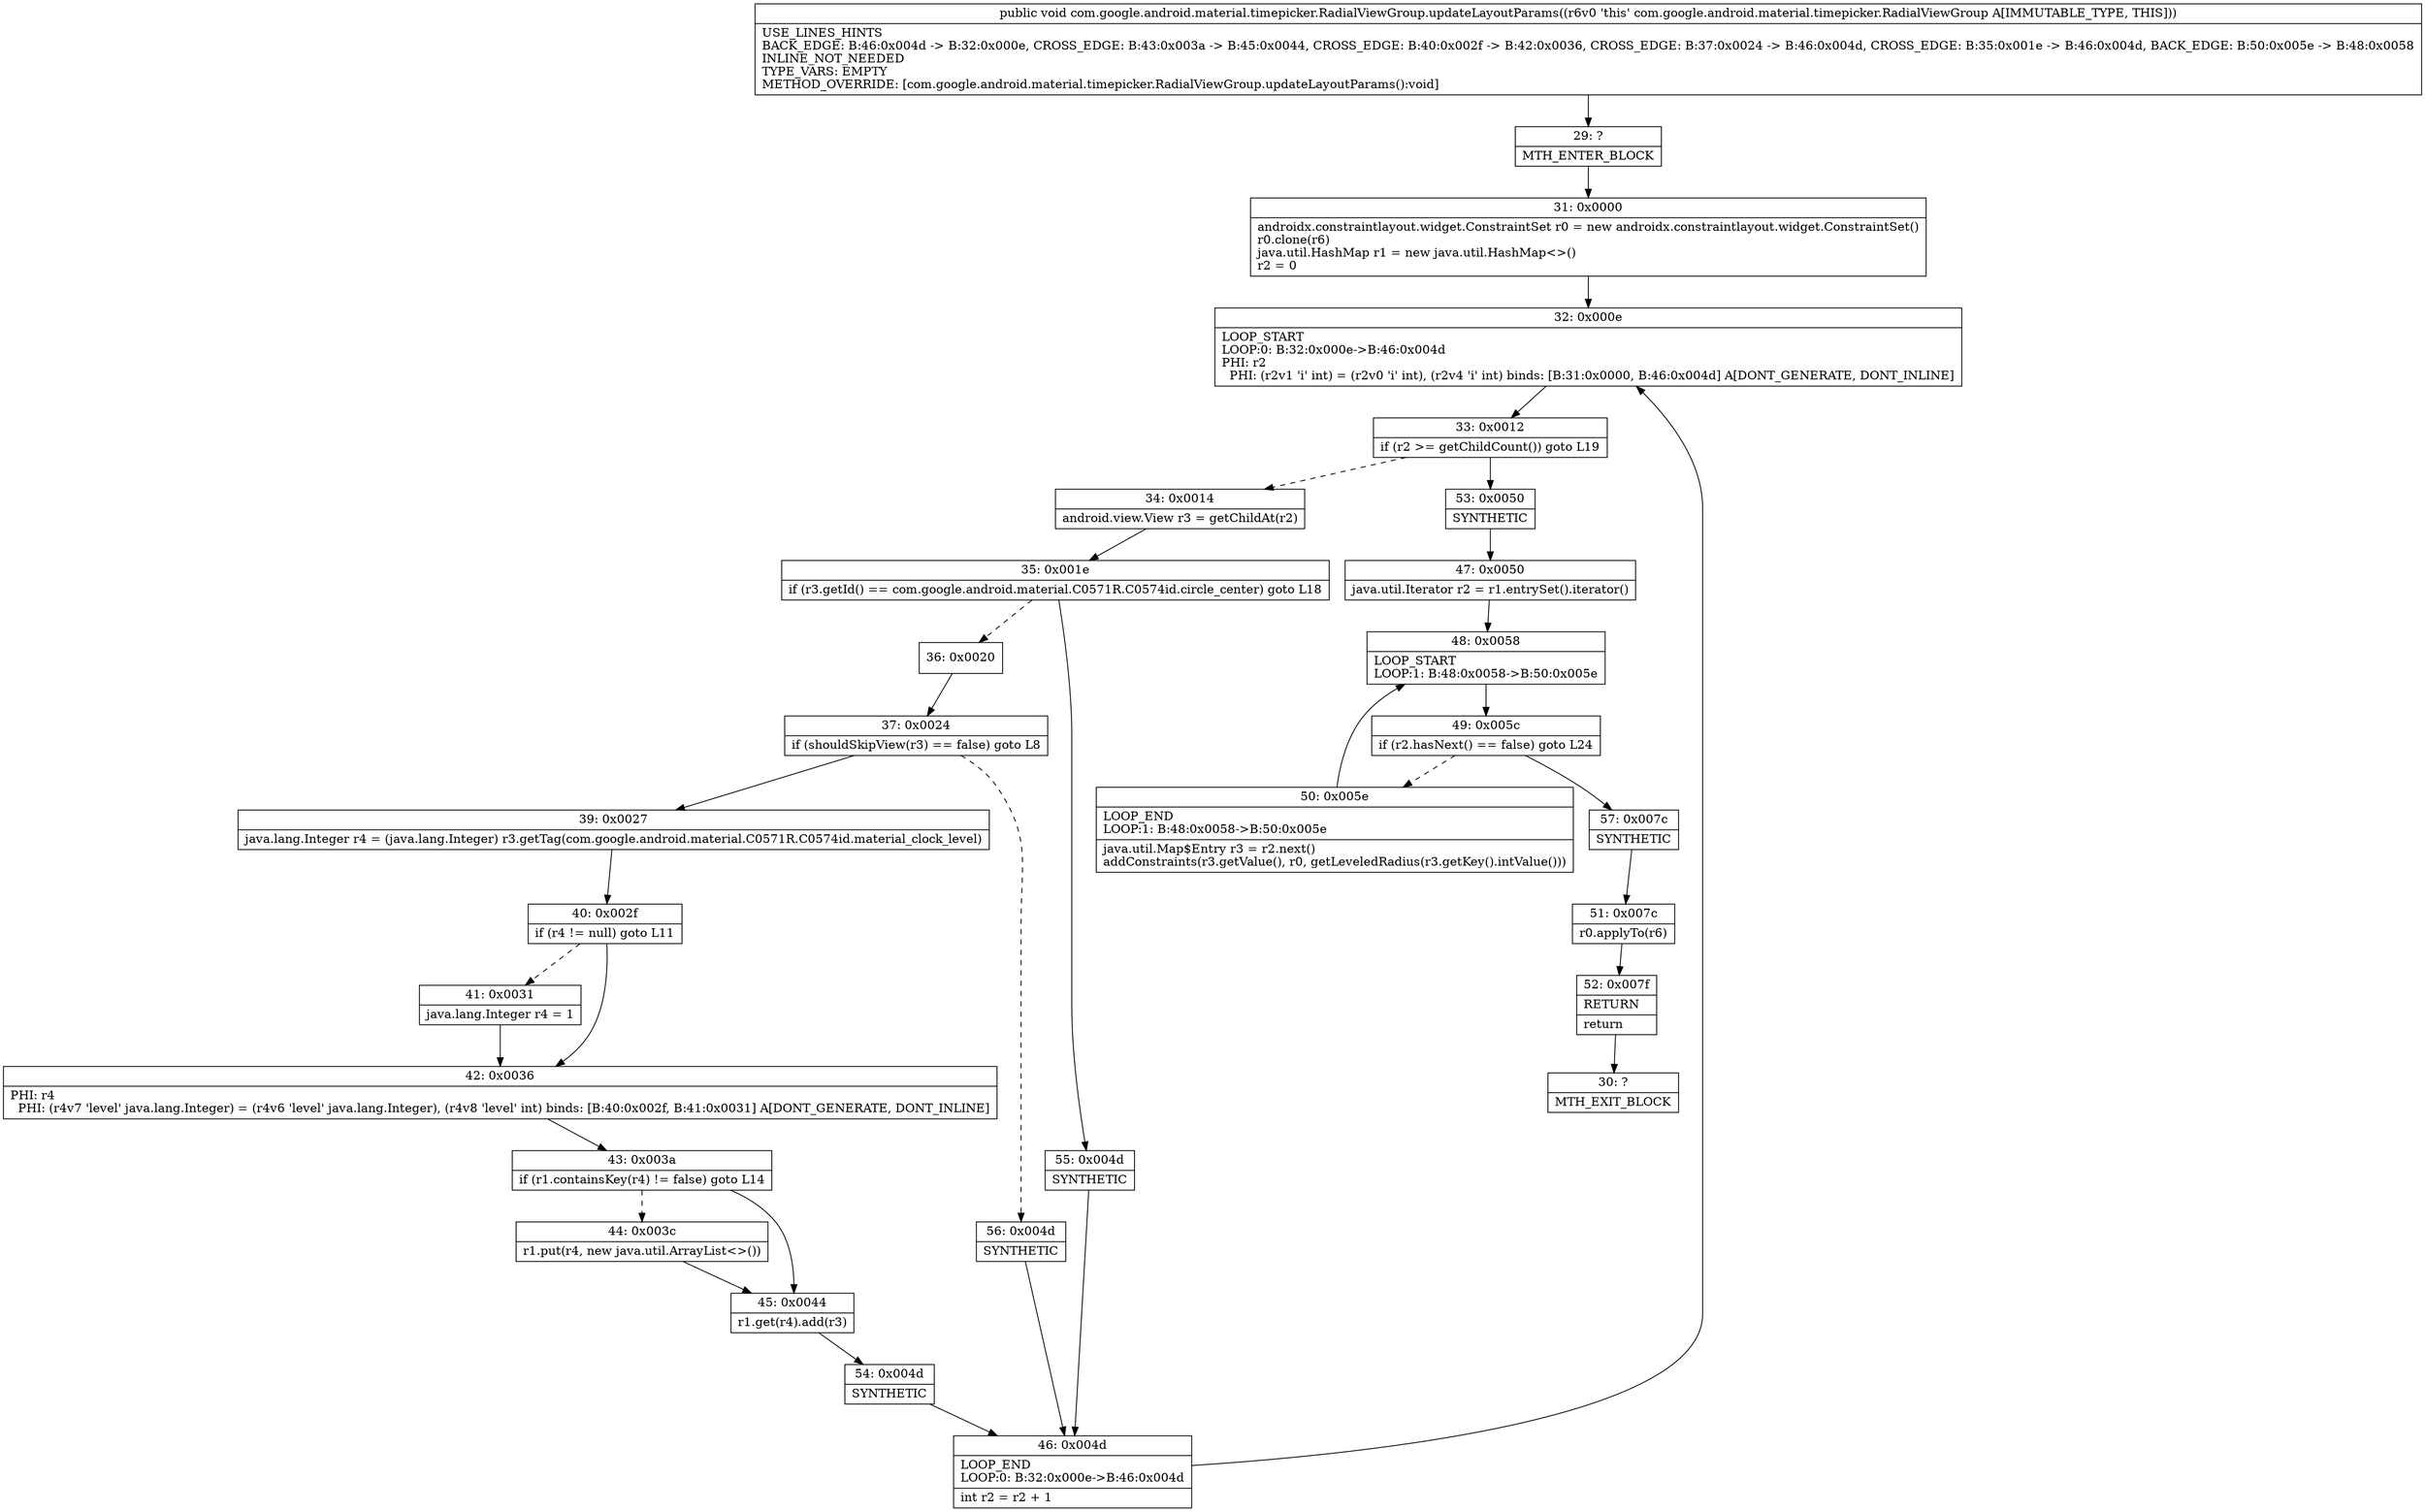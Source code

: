 digraph "CFG forcom.google.android.material.timepicker.RadialViewGroup.updateLayoutParams()V" {
Node_29 [shape=record,label="{29\:\ ?|MTH_ENTER_BLOCK\l}"];
Node_31 [shape=record,label="{31\:\ 0x0000|androidx.constraintlayout.widget.ConstraintSet r0 = new androidx.constraintlayout.widget.ConstraintSet()\lr0.clone(r6)\ljava.util.HashMap r1 = new java.util.HashMap\<\>()\lr2 = 0\l}"];
Node_32 [shape=record,label="{32\:\ 0x000e|LOOP_START\lLOOP:0: B:32:0x000e\-\>B:46:0x004d\lPHI: r2 \l  PHI: (r2v1 'i' int) = (r2v0 'i' int), (r2v4 'i' int) binds: [B:31:0x0000, B:46:0x004d] A[DONT_GENERATE, DONT_INLINE]\l}"];
Node_33 [shape=record,label="{33\:\ 0x0012|if (r2 \>= getChildCount()) goto L19\l}"];
Node_34 [shape=record,label="{34\:\ 0x0014|android.view.View r3 = getChildAt(r2)\l}"];
Node_35 [shape=record,label="{35\:\ 0x001e|if (r3.getId() == com.google.android.material.C0571R.C0574id.circle_center) goto L18\l}"];
Node_36 [shape=record,label="{36\:\ 0x0020}"];
Node_37 [shape=record,label="{37\:\ 0x0024|if (shouldSkipView(r3) == false) goto L8\l}"];
Node_39 [shape=record,label="{39\:\ 0x0027|java.lang.Integer r4 = (java.lang.Integer) r3.getTag(com.google.android.material.C0571R.C0574id.material_clock_level)\l}"];
Node_40 [shape=record,label="{40\:\ 0x002f|if (r4 != null) goto L11\l}"];
Node_41 [shape=record,label="{41\:\ 0x0031|java.lang.Integer r4 = 1\l}"];
Node_42 [shape=record,label="{42\:\ 0x0036|PHI: r4 \l  PHI: (r4v7 'level' java.lang.Integer) = (r4v6 'level' java.lang.Integer), (r4v8 'level' int) binds: [B:40:0x002f, B:41:0x0031] A[DONT_GENERATE, DONT_INLINE]\l}"];
Node_43 [shape=record,label="{43\:\ 0x003a|if (r1.containsKey(r4) != false) goto L14\l}"];
Node_44 [shape=record,label="{44\:\ 0x003c|r1.put(r4, new java.util.ArrayList\<\>())\l}"];
Node_45 [shape=record,label="{45\:\ 0x0044|r1.get(r4).add(r3)\l}"];
Node_54 [shape=record,label="{54\:\ 0x004d|SYNTHETIC\l}"];
Node_46 [shape=record,label="{46\:\ 0x004d|LOOP_END\lLOOP:0: B:32:0x000e\-\>B:46:0x004d\l|int r2 = r2 + 1\l}"];
Node_56 [shape=record,label="{56\:\ 0x004d|SYNTHETIC\l}"];
Node_55 [shape=record,label="{55\:\ 0x004d|SYNTHETIC\l}"];
Node_53 [shape=record,label="{53\:\ 0x0050|SYNTHETIC\l}"];
Node_47 [shape=record,label="{47\:\ 0x0050|java.util.Iterator r2 = r1.entrySet().iterator()\l}"];
Node_48 [shape=record,label="{48\:\ 0x0058|LOOP_START\lLOOP:1: B:48:0x0058\-\>B:50:0x005e\l}"];
Node_49 [shape=record,label="{49\:\ 0x005c|if (r2.hasNext() == false) goto L24\l}"];
Node_50 [shape=record,label="{50\:\ 0x005e|LOOP_END\lLOOP:1: B:48:0x0058\-\>B:50:0x005e\l|java.util.Map$Entry r3 = r2.next()\laddConstraints(r3.getValue(), r0, getLeveledRadius(r3.getKey().intValue()))\l}"];
Node_57 [shape=record,label="{57\:\ 0x007c|SYNTHETIC\l}"];
Node_51 [shape=record,label="{51\:\ 0x007c|r0.applyTo(r6)\l}"];
Node_52 [shape=record,label="{52\:\ 0x007f|RETURN\l|return\l}"];
Node_30 [shape=record,label="{30\:\ ?|MTH_EXIT_BLOCK\l}"];
MethodNode[shape=record,label="{public void com.google.android.material.timepicker.RadialViewGroup.updateLayoutParams((r6v0 'this' com.google.android.material.timepicker.RadialViewGroup A[IMMUTABLE_TYPE, THIS]))  | USE_LINES_HINTS\lBACK_EDGE: B:46:0x004d \-\> B:32:0x000e, CROSS_EDGE: B:43:0x003a \-\> B:45:0x0044, CROSS_EDGE: B:40:0x002f \-\> B:42:0x0036, CROSS_EDGE: B:37:0x0024 \-\> B:46:0x004d, CROSS_EDGE: B:35:0x001e \-\> B:46:0x004d, BACK_EDGE: B:50:0x005e \-\> B:48:0x0058\lINLINE_NOT_NEEDED\lTYPE_VARS: EMPTY\lMETHOD_OVERRIDE: [com.google.android.material.timepicker.RadialViewGroup.updateLayoutParams():void]\l}"];
MethodNode -> Node_29;Node_29 -> Node_31;
Node_31 -> Node_32;
Node_32 -> Node_33;
Node_33 -> Node_34[style=dashed];
Node_33 -> Node_53;
Node_34 -> Node_35;
Node_35 -> Node_36[style=dashed];
Node_35 -> Node_55;
Node_36 -> Node_37;
Node_37 -> Node_39;
Node_37 -> Node_56[style=dashed];
Node_39 -> Node_40;
Node_40 -> Node_41[style=dashed];
Node_40 -> Node_42;
Node_41 -> Node_42;
Node_42 -> Node_43;
Node_43 -> Node_44[style=dashed];
Node_43 -> Node_45;
Node_44 -> Node_45;
Node_45 -> Node_54;
Node_54 -> Node_46;
Node_46 -> Node_32;
Node_56 -> Node_46;
Node_55 -> Node_46;
Node_53 -> Node_47;
Node_47 -> Node_48;
Node_48 -> Node_49;
Node_49 -> Node_50[style=dashed];
Node_49 -> Node_57;
Node_50 -> Node_48;
Node_57 -> Node_51;
Node_51 -> Node_52;
Node_52 -> Node_30;
}

